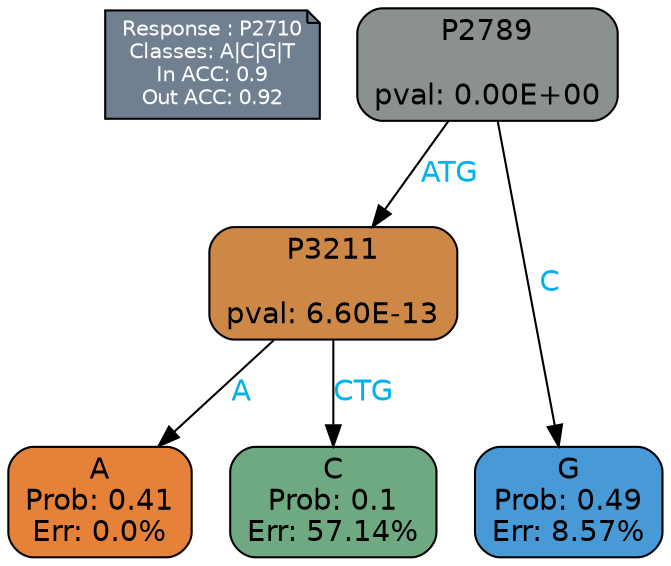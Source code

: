 digraph Tree {
node [shape=box, style="filled, rounded", color="black", fontname=helvetica] ;
graph [ranksep=equally, splines=polylines, bgcolor=transparent, dpi=600] ;
edge [fontname=helvetica] ;
LEGEND [label="Response : P2710
Classes: A|C|G|T
In ACC: 0.9
Out ACC: 0.92
",shape=note,align=left,style=filled,fillcolor="slategray",fontcolor="white",fontsize=10];1 [label="P2789

pval: 0.00E+00", fillcolor="#8b918d"] ;
2 [label="P3211

pval: 6.60E-13", fillcolor="#cd8847"] ;
3 [label="A
Prob: 0.41
Err: 0.0%", fillcolor="#e58139"] ;
4 [label="C
Prob: 0.1
Err: 57.14%", fillcolor="#6ea982"] ;
5 [label="G
Prob: 0.49
Err: 8.57%", fillcolor="#479ad6"] ;
1 -> 2 [label="ATG",fontcolor=deepskyblue2] ;
1 -> 5 [label="C",fontcolor=deepskyblue2] ;
2 -> 3 [label="A",fontcolor=deepskyblue2] ;
2 -> 4 [label="CTG",fontcolor=deepskyblue2] ;
{rank = same; 3;4;5;}{rank = same; LEGEND;1;}}